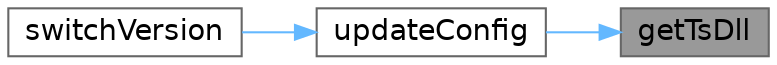 digraph "getTsDll"
{
 // LATEX_PDF_SIZE
  bgcolor="transparent";
  edge [fontname=Helvetica,fontsize=14,labelfontname=Helvetica,labelfontsize=14];
  node [fontname=Helvetica,fontsize=14,shape=box,height=0.2,width=0.4];
  rankdir="RL";
  Node1 [id="Node000001",label="getTsDll",height=0.2,width=0.4,color="gray40", fillcolor="grey60", style="filled", fontcolor="black",tooltip=" "];
  Node1 -> Node2 [id="edge1_Node000001_Node000002",dir="back",color="steelblue1",style="solid",tooltip=" "];
  Node2 [id="Node000002",label="updateConfig",height=0.2,width=0.4,color="grey40", fillcolor="white", style="filled",URL="$dc/db3/classBinPhp.html#a4ca4942bd159e981d98bae05e134855d",tooltip=" "];
  Node2 -> Node3 [id="edge2_Node000002_Node000003",dir="back",color="steelblue1",style="solid",tooltip=" "];
  Node3 [id="Node000003",label="switchVersion",height=0.2,width=0.4,color="grey40", fillcolor="white", style="filled",URL="$dc/db3/classBinPhp.html#a5f33c33705dd268ad4799ceeacc8eec3",tooltip=" "];
}
